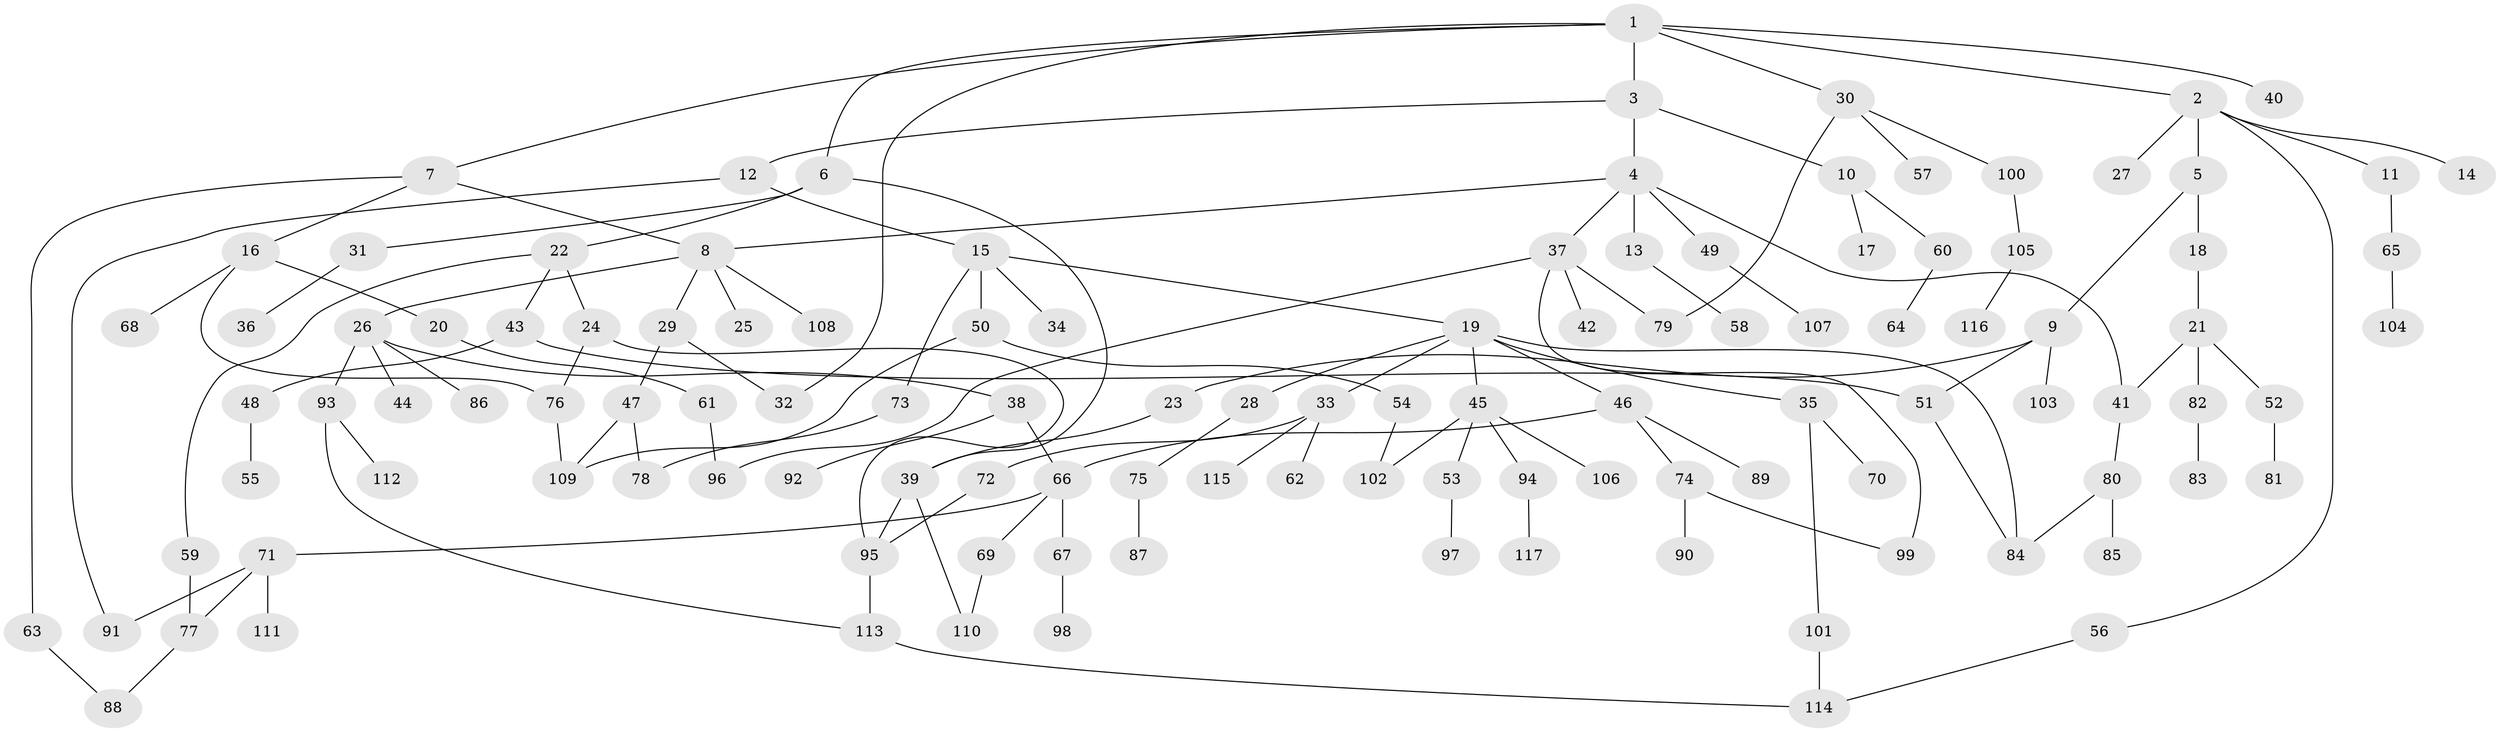 // Generated by graph-tools (version 1.1) at 2025/25/03/09/25 03:25:33]
// undirected, 117 vertices, 141 edges
graph export_dot {
graph [start="1"]
  node [color=gray90,style=filled];
  1;
  2;
  3;
  4;
  5;
  6;
  7;
  8;
  9;
  10;
  11;
  12;
  13;
  14;
  15;
  16;
  17;
  18;
  19;
  20;
  21;
  22;
  23;
  24;
  25;
  26;
  27;
  28;
  29;
  30;
  31;
  32;
  33;
  34;
  35;
  36;
  37;
  38;
  39;
  40;
  41;
  42;
  43;
  44;
  45;
  46;
  47;
  48;
  49;
  50;
  51;
  52;
  53;
  54;
  55;
  56;
  57;
  58;
  59;
  60;
  61;
  62;
  63;
  64;
  65;
  66;
  67;
  68;
  69;
  70;
  71;
  72;
  73;
  74;
  75;
  76;
  77;
  78;
  79;
  80;
  81;
  82;
  83;
  84;
  85;
  86;
  87;
  88;
  89;
  90;
  91;
  92;
  93;
  94;
  95;
  96;
  97;
  98;
  99;
  100;
  101;
  102;
  103;
  104;
  105;
  106;
  107;
  108;
  109;
  110;
  111;
  112;
  113;
  114;
  115;
  116;
  117;
  1 -- 2;
  1 -- 3;
  1 -- 6;
  1 -- 7;
  1 -- 30;
  1 -- 32;
  1 -- 40;
  2 -- 5;
  2 -- 11;
  2 -- 14;
  2 -- 27;
  2 -- 56;
  3 -- 4;
  3 -- 10;
  3 -- 12;
  4 -- 8;
  4 -- 13;
  4 -- 37;
  4 -- 41;
  4 -- 49;
  5 -- 9;
  5 -- 18;
  6 -- 22;
  6 -- 31;
  6 -- 39;
  7 -- 16;
  7 -- 63;
  7 -- 8;
  8 -- 25;
  8 -- 26;
  8 -- 29;
  8 -- 108;
  9 -- 23;
  9 -- 51;
  9 -- 103;
  10 -- 17;
  10 -- 60;
  11 -- 65;
  12 -- 15;
  12 -- 91;
  13 -- 58;
  15 -- 19;
  15 -- 34;
  15 -- 50;
  15 -- 73;
  16 -- 20;
  16 -- 68;
  16 -- 76;
  18 -- 21;
  19 -- 28;
  19 -- 33;
  19 -- 35;
  19 -- 45;
  19 -- 46;
  19 -- 84;
  20 -- 61;
  21 -- 52;
  21 -- 82;
  21 -- 41;
  22 -- 24;
  22 -- 43;
  22 -- 59;
  23 -- 39;
  24 -- 76;
  24 -- 95;
  26 -- 38;
  26 -- 44;
  26 -- 86;
  26 -- 93;
  28 -- 75;
  29 -- 47;
  29 -- 32;
  30 -- 57;
  30 -- 100;
  30 -- 79;
  31 -- 36;
  33 -- 62;
  33 -- 72;
  33 -- 115;
  35 -- 70;
  35 -- 101;
  37 -- 42;
  37 -- 79;
  37 -- 99;
  37 -- 96;
  38 -- 66;
  38 -- 92;
  39 -- 95;
  39 -- 110;
  41 -- 80;
  43 -- 48;
  43 -- 51;
  45 -- 53;
  45 -- 94;
  45 -- 102;
  45 -- 106;
  46 -- 74;
  46 -- 89;
  46 -- 66;
  47 -- 78;
  47 -- 109;
  48 -- 55;
  49 -- 107;
  50 -- 54;
  50 -- 109;
  51 -- 84;
  52 -- 81;
  53 -- 97;
  54 -- 102;
  56 -- 114;
  59 -- 77;
  60 -- 64;
  61 -- 96;
  63 -- 88;
  65 -- 104;
  66 -- 67;
  66 -- 69;
  66 -- 71;
  67 -- 98;
  69 -- 110;
  71 -- 91;
  71 -- 111;
  71 -- 77;
  72 -- 95;
  73 -- 78;
  74 -- 90;
  74 -- 99;
  75 -- 87;
  76 -- 109;
  77 -- 88;
  80 -- 85;
  80 -- 84;
  82 -- 83;
  93 -- 112;
  93 -- 113;
  94 -- 117;
  95 -- 113;
  100 -- 105;
  101 -- 114;
  105 -- 116;
  113 -- 114;
}
